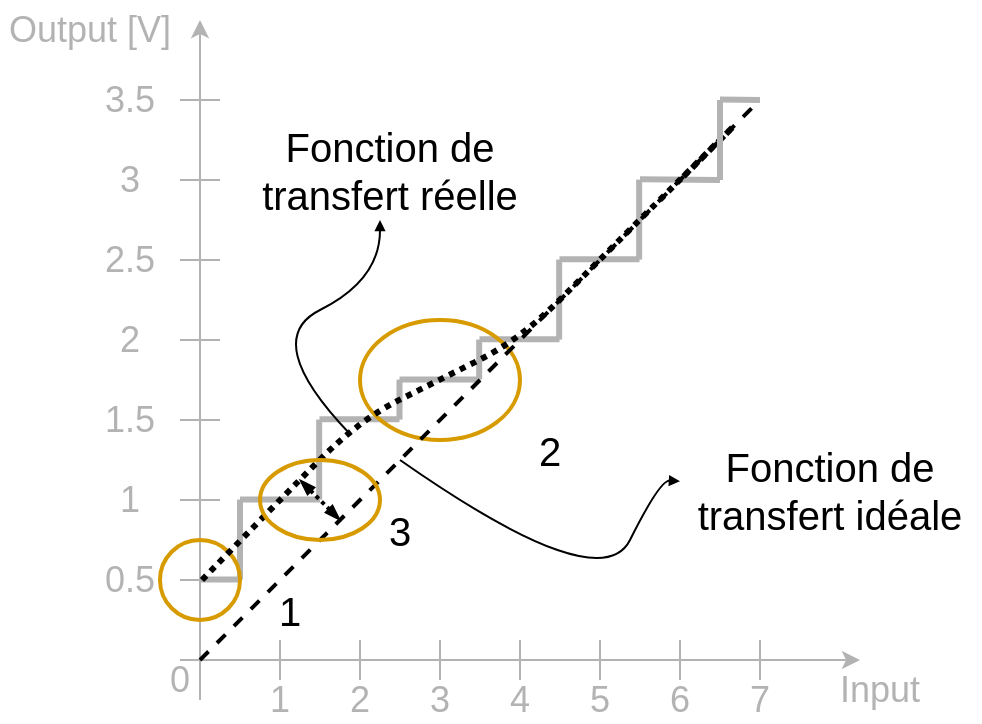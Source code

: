 <mxfile version="20.6.2" type="device"><diagram id="K8G5y-yIAL5xnPkyl_oT" name="Page-1"><mxGraphModel dx="565" dy="432" grid="1" gridSize="10" guides="1" tooltips="1" connect="1" arrows="1" fold="1" page="1" pageScale="1" pageWidth="850" pageHeight="1100" math="0" shadow="0"><root><mxCell id="0"/><mxCell id="1" parent="0"/><mxCell id="gHT6b3EMTNALTPrDNiLl-1" value="" style="endArrow=classic;html=1;rounded=0;strokeColor=#B3B3B3;fontColor=#B3B3B3;" parent="1" edge="1"><mxGeometry width="50" height="50" relative="1" as="geometry"><mxPoint x="200" y="500" as="sourcePoint"/><mxPoint x="200" y="160" as="targetPoint"/></mxGeometry></mxCell><mxCell id="gHT6b3EMTNALTPrDNiLl-2" value="" style="endArrow=classic;html=1;rounded=0;strokeColor=#B3B3B3;fontColor=#B3B3B3;" parent="1" edge="1"><mxGeometry width="50" height="50" relative="1" as="geometry"><mxPoint x="190" y="480" as="sourcePoint"/><mxPoint x="530" y="480" as="targetPoint"/></mxGeometry></mxCell><mxCell id="gHT6b3EMTNALTPrDNiLl-10" value="" style="endArrow=none;html=1;rounded=0;strokeColor=#B3B3B3;fontColor=#B3B3B3;" parent="1" edge="1"><mxGeometry width="50" height="50" relative="1" as="geometry"><mxPoint x="190" y="280" as="sourcePoint"/><mxPoint x="210" y="280" as="targetPoint"/></mxGeometry></mxCell><mxCell id="gHT6b3EMTNALTPrDNiLl-13" value="" style="endArrow=none;html=1;rounded=0;strokeColor=#B3B3B3;fontColor=#B3B3B3;" parent="1" edge="1"><mxGeometry width="50" height="50" relative="1" as="geometry"><mxPoint x="190" y="320" as="sourcePoint"/><mxPoint x="210" y="320" as="targetPoint"/></mxGeometry></mxCell><mxCell id="gHT6b3EMTNALTPrDNiLl-14" value="" style="endArrow=none;html=1;rounded=0;strokeColor=#B3B3B3;fontColor=#B3B3B3;" parent="1" edge="1"><mxGeometry width="50" height="50" relative="1" as="geometry"><mxPoint x="190" y="360" as="sourcePoint"/><mxPoint x="210" y="360" as="targetPoint"/></mxGeometry></mxCell><mxCell id="gHT6b3EMTNALTPrDNiLl-15" value="" style="endArrow=none;html=1;rounded=0;strokeColor=#B3B3B3;fontColor=#B3B3B3;" parent="1" edge="1"><mxGeometry width="50" height="50" relative="1" as="geometry"><mxPoint x="190" y="400" as="sourcePoint"/><mxPoint x="210" y="400" as="targetPoint"/></mxGeometry></mxCell><mxCell id="gHT6b3EMTNALTPrDNiLl-16" value="" style="endArrow=none;html=1;rounded=0;strokeColor=#B3B3B3;fontColor=#B3B3B3;" parent="1" edge="1"><mxGeometry width="50" height="50" relative="1" as="geometry"><mxPoint x="190" y="440" as="sourcePoint"/><mxPoint x="210" y="440" as="targetPoint"/></mxGeometry></mxCell><mxCell id="d6MfOMdYapzCJ277POnZ-1" value="" style="endArrow=none;html=1;rounded=0;strokeWidth=3;strokeColor=#B3B3B3;fontColor=#B3B3B3;" parent="1" edge="1"><mxGeometry width="50" height="50" relative="1" as="geometry"><mxPoint x="200" y="439.79" as="sourcePoint"/><mxPoint x="220" y="439.79" as="targetPoint"/></mxGeometry></mxCell><mxCell id="d6MfOMdYapzCJ277POnZ-2" value="" style="endArrow=none;html=1;rounded=0;strokeWidth=3;strokeColor=#B3B3B3;fontColor=#B3B3B3;" parent="1" edge="1"><mxGeometry width="50" height="50" relative="1" as="geometry"><mxPoint x="220" y="399.79" as="sourcePoint"/><mxPoint x="260" y="399.79" as="targetPoint"/></mxGeometry></mxCell><mxCell id="d6MfOMdYapzCJ277POnZ-3" value="" style="endArrow=none;html=1;rounded=0;strokeWidth=1;strokeColor=#B3B3B3;fontColor=#B3B3B3;" parent="1" edge="1"><mxGeometry width="50" height="50" relative="1" as="geometry"><mxPoint x="240" y="490" as="sourcePoint"/><mxPoint x="240" y="470" as="targetPoint"/></mxGeometry></mxCell><mxCell id="d6MfOMdYapzCJ277POnZ-4" value="" style="endArrow=none;html=1;rounded=0;strokeWidth=1;strokeColor=#B3B3B3;fontColor=#B3B3B3;" parent="1" edge="1"><mxGeometry width="50" height="50" relative="1" as="geometry"><mxPoint x="280" y="490" as="sourcePoint"/><mxPoint x="280" y="470" as="targetPoint"/></mxGeometry></mxCell><mxCell id="d6MfOMdYapzCJ277POnZ-5" value="" style="endArrow=none;html=1;rounded=0;strokeWidth=1;strokeColor=#B3B3B3;fontColor=#B3B3B3;" parent="1" edge="1"><mxGeometry width="50" height="50" relative="1" as="geometry"><mxPoint x="320" y="490" as="sourcePoint"/><mxPoint x="320" y="470" as="targetPoint"/></mxGeometry></mxCell><mxCell id="d6MfOMdYapzCJ277POnZ-6" value="" style="endArrow=none;html=1;rounded=0;strokeWidth=1;strokeColor=#B3B3B3;fontColor=#B3B3B3;" parent="1" edge="1"><mxGeometry width="50" height="50" relative="1" as="geometry"><mxPoint x="360" y="490" as="sourcePoint"/><mxPoint x="360" y="470" as="targetPoint"/></mxGeometry></mxCell><mxCell id="d6MfOMdYapzCJ277POnZ-7" value="" style="endArrow=none;html=1;rounded=0;strokeWidth=1;strokeColor=#B3B3B3;fontColor=#B3B3B3;" parent="1" edge="1"><mxGeometry width="50" height="50" relative="1" as="geometry"><mxPoint x="400" y="490" as="sourcePoint"/><mxPoint x="400" y="470" as="targetPoint"/></mxGeometry></mxCell><mxCell id="d6MfOMdYapzCJ277POnZ-8" value="" style="endArrow=none;html=1;rounded=0;strokeWidth=1;strokeColor=#B3B3B3;fontColor=#B3B3B3;" parent="1" edge="1"><mxGeometry width="50" height="50" relative="1" as="geometry"><mxPoint x="440" y="490" as="sourcePoint"/><mxPoint x="440" y="470" as="targetPoint"/></mxGeometry></mxCell><mxCell id="d6MfOMdYapzCJ277POnZ-9" value="" style="endArrow=none;html=1;rounded=0;strokeWidth=1;strokeColor=#B3B3B3;fontColor=#B3B3B3;" parent="1" edge="1"><mxGeometry width="50" height="50" relative="1" as="geometry"><mxPoint x="480" y="490" as="sourcePoint"/><mxPoint x="480" y="470" as="targetPoint"/></mxGeometry></mxCell><mxCell id="d6MfOMdYapzCJ277POnZ-11" value="0" style="text;html=1;strokeColor=none;fillColor=none;align=center;verticalAlign=middle;whiteSpace=wrap;rounded=0;fontSize=18;fontColor=#B3B3B3;" parent="1" vertex="1"><mxGeometry x="180" y="480" width="20" height="20" as="geometry"/></mxCell><mxCell id="d6MfOMdYapzCJ277POnZ-12" value="1" style="text;html=1;strokeColor=none;fillColor=none;align=center;verticalAlign=middle;whiteSpace=wrap;rounded=0;fontSize=18;fontColor=#B3B3B3;" parent="1" vertex="1"><mxGeometry x="230" y="490" width="20" height="20" as="geometry"/></mxCell><mxCell id="d6MfOMdYapzCJ277POnZ-13" value="2" style="text;html=1;strokeColor=none;fillColor=none;align=center;verticalAlign=middle;whiteSpace=wrap;rounded=0;fontSize=18;fontColor=#B3B3B3;" parent="1" vertex="1"><mxGeometry x="270" y="490" width="20" height="20" as="geometry"/></mxCell><mxCell id="d6MfOMdYapzCJ277POnZ-14" value="3" style="text;html=1;strokeColor=none;fillColor=none;align=center;verticalAlign=middle;whiteSpace=wrap;rounded=0;fontSize=18;fontColor=#B3B3B3;" parent="1" vertex="1"><mxGeometry x="310" y="490" width="20" height="20" as="geometry"/></mxCell><mxCell id="d6MfOMdYapzCJ277POnZ-15" value="4" style="text;html=1;strokeColor=none;fillColor=none;align=center;verticalAlign=middle;whiteSpace=wrap;rounded=0;fontSize=18;fontColor=#B3B3B3;" parent="1" vertex="1"><mxGeometry x="350" y="490" width="20" height="20" as="geometry"/></mxCell><mxCell id="d6MfOMdYapzCJ277POnZ-16" value="5" style="text;html=1;strokeColor=none;fillColor=none;align=center;verticalAlign=middle;whiteSpace=wrap;rounded=0;fontSize=18;fontColor=#B3B3B3;" parent="1" vertex="1"><mxGeometry x="390" y="490" width="20" height="20" as="geometry"/></mxCell><mxCell id="d6MfOMdYapzCJ277POnZ-17" value="6" style="text;html=1;strokeColor=none;fillColor=none;align=center;verticalAlign=middle;whiteSpace=wrap;rounded=0;fontSize=18;fontColor=#B3B3B3;" parent="1" vertex="1"><mxGeometry x="430" y="490" width="20" height="20" as="geometry"/></mxCell><mxCell id="d6MfOMdYapzCJ277POnZ-18" value="7" style="text;html=1;strokeColor=none;fillColor=none;align=center;verticalAlign=middle;whiteSpace=wrap;rounded=0;fontSize=18;fontColor=#B3B3B3;" parent="1" vertex="1"><mxGeometry x="470" y="490" width="20" height="20" as="geometry"/></mxCell><mxCell id="d6MfOMdYapzCJ277POnZ-20" value="Input" style="text;html=1;strokeColor=none;fillColor=none;align=center;verticalAlign=middle;whiteSpace=wrap;rounded=0;fontSize=18;fontColor=#B3B3B3;" parent="1" vertex="1"><mxGeometry x="510" y="480" width="60" height="30" as="geometry"/></mxCell><mxCell id="d6MfOMdYapzCJ277POnZ-21" value="Output [V]" style="text;html=1;strokeColor=none;fillColor=none;align=center;verticalAlign=middle;whiteSpace=wrap;rounded=0;fontSize=18;fontColor=#B3B3B3;" parent="1" vertex="1"><mxGeometry x="100" y="150" width="90" height="30" as="geometry"/></mxCell><mxCell id="d6MfOMdYapzCJ277POnZ-22" value="0.5" style="text;html=1;strokeColor=none;fillColor=none;align=center;verticalAlign=middle;whiteSpace=wrap;rounded=0;fontSize=18;fontColor=#B3B3B3;" parent="1" vertex="1"><mxGeometry x="150" y="430" width="30" height="20" as="geometry"/></mxCell><mxCell id="d6MfOMdYapzCJ277POnZ-23" value="1" style="text;html=1;strokeColor=none;fillColor=none;align=center;verticalAlign=middle;whiteSpace=wrap;rounded=0;fontSize=18;fontColor=#B3B3B3;" parent="1" vertex="1"><mxGeometry x="150" y="390" width="30" height="20" as="geometry"/></mxCell><mxCell id="d6MfOMdYapzCJ277POnZ-25" value="2" style="text;html=1;strokeColor=none;fillColor=none;align=center;verticalAlign=middle;whiteSpace=wrap;rounded=0;fontSize=18;fontColor=#B3B3B3;" parent="1" vertex="1"><mxGeometry x="150" y="310" width="30" height="20" as="geometry"/></mxCell><mxCell id="d6MfOMdYapzCJ277POnZ-26" value="3" style="text;html=1;strokeColor=none;fillColor=none;align=center;verticalAlign=middle;whiteSpace=wrap;rounded=0;fontSize=18;fontColor=#B3B3B3;" parent="1" vertex="1"><mxGeometry x="150" y="230" width="30" height="20" as="geometry"/></mxCell><mxCell id="d6MfOMdYapzCJ277POnZ-28" value="1.5" style="text;html=1;strokeColor=none;fillColor=none;align=center;verticalAlign=middle;whiteSpace=wrap;rounded=0;fontSize=18;fontColor=#B3B3B3;" parent="1" vertex="1"><mxGeometry x="150" y="350" width="30" height="20" as="geometry"/></mxCell><mxCell id="d6MfOMdYapzCJ277POnZ-29" value="2.5" style="text;html=1;strokeColor=none;fillColor=none;align=center;verticalAlign=middle;whiteSpace=wrap;rounded=0;fontSize=18;fontColor=#B3B3B3;" parent="1" vertex="1"><mxGeometry x="150" y="270" width="30" height="20" as="geometry"/></mxCell><mxCell id="d6MfOMdYapzCJ277POnZ-30" value="3.5" style="text;html=1;strokeColor=none;fillColor=none;align=center;verticalAlign=middle;whiteSpace=wrap;rounded=0;fontSize=18;fontColor=#B3B3B3;" parent="1" vertex="1"><mxGeometry x="150" y="190" width="30" height="20" as="geometry"/></mxCell><mxCell id="d6MfOMdYapzCJ277POnZ-33" value="" style="endArrow=none;html=1;rounded=0;strokeColor=#B3B3B3;fontColor=#B3B3B3;" parent="1" edge="1"><mxGeometry width="50" height="50" relative="1" as="geometry"><mxPoint x="190" y="200" as="sourcePoint"/><mxPoint x="210" y="200" as="targetPoint"/></mxGeometry></mxCell><mxCell id="d6MfOMdYapzCJ277POnZ-34" value="" style="endArrow=none;html=1;rounded=0;strokeColor=#B3B3B3;fontColor=#B3B3B3;" parent="1" edge="1"><mxGeometry width="50" height="50" relative="1" as="geometry"><mxPoint x="190" y="240" as="sourcePoint"/><mxPoint x="210" y="240" as="targetPoint"/></mxGeometry></mxCell><mxCell id="d6MfOMdYapzCJ277POnZ-35" value="" style="endArrow=none;html=1;rounded=0;strokeWidth=3;strokeColor=#B3B3B3;fontColor=#B3B3B3;" parent="1" edge="1"><mxGeometry width="50" height="50" relative="1" as="geometry"><mxPoint x="259.75" y="359.62" as="sourcePoint"/><mxPoint x="299.75" y="359.62" as="targetPoint"/></mxGeometry></mxCell><mxCell id="d6MfOMdYapzCJ277POnZ-36" value="" style="endArrow=none;html=1;rounded=0;strokeWidth=3;strokeColor=#B3B3B3;fontColor=#B3B3B3;" parent="1" edge="1"><mxGeometry width="50" height="50" relative="1" as="geometry"><mxPoint x="299.75" y="339.79" as="sourcePoint"/><mxPoint x="339.75" y="339.79" as="targetPoint"/></mxGeometry></mxCell><mxCell id="d6MfOMdYapzCJ277POnZ-37" value="" style="endArrow=none;html=1;rounded=0;strokeWidth=3;strokeColor=#B3B3B3;fontColor=#B3B3B3;" parent="1" edge="1"><mxGeometry width="50" height="50" relative="1" as="geometry"><mxPoint x="339.75" y="319.62" as="sourcePoint"/><mxPoint x="379.75" y="319.62" as="targetPoint"/></mxGeometry></mxCell><mxCell id="d6MfOMdYapzCJ277POnZ-38" value="" style="endArrow=none;html=1;rounded=0;strokeWidth=3;strokeColor=#B3B3B3;fontColor=#B3B3B3;" parent="1" edge="1"><mxGeometry width="50" height="50" relative="1" as="geometry"><mxPoint x="379.75" y="279.62" as="sourcePoint"/><mxPoint x="419.75" y="279.62" as="targetPoint"/></mxGeometry></mxCell><mxCell id="d6MfOMdYapzCJ277POnZ-40" value="" style="endArrow=none;html=1;rounded=0;strokeWidth=3;fontSize=18;strokeColor=#B3B3B3;fontColor=#B3B3B3;" parent="1" edge="1"><mxGeometry width="50" height="50" relative="1" as="geometry"><mxPoint x="220" y="439.79" as="sourcePoint"/><mxPoint x="220" y="399.79" as="targetPoint"/></mxGeometry></mxCell><mxCell id="d6MfOMdYapzCJ277POnZ-41" value="" style="endArrow=none;html=1;rounded=0;strokeWidth=3;fontSize=18;strokeColor=#B3B3B3;fontColor=#B3B3B3;" parent="1" edge="1"><mxGeometry width="50" height="50" relative="1" as="geometry"><mxPoint x="259.58" y="399.79" as="sourcePoint"/><mxPoint x="259.58" y="359.79" as="targetPoint"/></mxGeometry></mxCell><mxCell id="d6MfOMdYapzCJ277POnZ-42" value="" style="endArrow=none;html=1;rounded=0;strokeWidth=3;fontSize=18;strokeColor=#B3B3B3;fontColor=#B3B3B3;" parent="1" edge="1"><mxGeometry width="50" height="50" relative="1" as="geometry"><mxPoint x="379.58" y="319.79" as="sourcePoint"/><mxPoint x="379.58" y="279.79" as="targetPoint"/></mxGeometry></mxCell><mxCell id="d6MfOMdYapzCJ277POnZ-43" value="" style="endArrow=none;html=1;rounded=0;strokeWidth=3;fontSize=18;strokeColor=#B3B3B3;fontColor=#B3B3B3;" parent="1" edge="1"><mxGeometry width="50" height="50" relative="1" as="geometry"><mxPoint x="419.58" y="279.79" as="sourcePoint"/><mxPoint x="419.58" y="239.79" as="targetPoint"/></mxGeometry></mxCell><mxCell id="d6MfOMdYapzCJ277POnZ-45" value="" style="endArrow=none;html=1;rounded=0;strokeWidth=3;fontSize=18;strokeColor=#B3B3B3;fontColor=#B3B3B3;" parent="1" edge="1"><mxGeometry width="50" height="50" relative="1" as="geometry"><mxPoint x="299.75" y="359.79" as="sourcePoint"/><mxPoint x="299.75" y="339.79" as="targetPoint"/></mxGeometry></mxCell><mxCell id="d6MfOMdYapzCJ277POnZ-46" value="" style="endArrow=none;html=1;rounded=0;strokeWidth=3;fontSize=18;strokeColor=#B3B3B3;fontColor=#B3B3B3;" parent="1" edge="1"><mxGeometry width="50" height="50" relative="1" as="geometry"><mxPoint x="339.58" y="339.79" as="sourcePoint"/><mxPoint x="339.58" y="319.79" as="targetPoint"/></mxGeometry></mxCell><mxCell id="5lJGW5xWlTSCksv4Zs_9-4" value="" style="ellipse;whiteSpace=wrap;html=1;fillColor=none;strokeWidth=2;strokeColor=#d79b00;" vertex="1" parent="1"><mxGeometry x="180" y="420" width="40" height="40" as="geometry"/></mxCell><mxCell id="5lJGW5xWlTSCksv4Zs_9-5" value="" style="ellipse;whiteSpace=wrap;html=1;fillColor=none;strokeWidth=2;strokeColor=#d79b00;" vertex="1" parent="1"><mxGeometry x="280" y="310" width="80" height="60" as="geometry"/></mxCell><mxCell id="5lJGW5xWlTSCksv4Zs_9-6" value="1" style="text;html=1;strokeColor=none;fillColor=none;align=center;verticalAlign=middle;whiteSpace=wrap;rounded=0;strokeWidth=2;fontSize=20;" vertex="1" parent="1"><mxGeometry x="230" y="440" width="30" height="30" as="geometry"/></mxCell><mxCell id="5lJGW5xWlTSCksv4Zs_9-7" value="2&lt;span style=&quot;color: rgba(0, 0, 0, 0); font-family: monospace; font-size: 0px; text-align: start;&quot;&gt;%3CmxGraphModel%3E%3Croot%3E%3CmxCell%20id%3D%220%22%2F%3E%3CmxCell%20id%3D%221%22%20parent%3D%220%22%2F%3E%3CmxCell%20id%3D%222%22%20value%3D%221%22%20style%3D%22text%3Bhtml%3D1%3BstrokeColor%3Dnone%3BfillColor%3Dnone%3Balign%3Dcenter%3BverticalAlign%3Dmiddle%3BwhiteSpace%3Dwrap%3Brounded%3D0%3BstrokeWidth%3D2%3BfontSize%3D20%3B%22%20vertex%3D%221%22%20parent%3D%221%22%3E%3CmxGeometry%20x%3D%22200%22%20y%3D%22440%22%20width%3D%2260%22%20height%3D%2230%22%20as%3D%22geometry%22%2F%3E%3C%2FmxCell%3E%3C%2Froot%3E%3C%2FmxGraphModel%3E&lt;/span&gt;" style="text;html=1;strokeColor=none;fillColor=none;align=center;verticalAlign=middle;whiteSpace=wrap;rounded=0;strokeWidth=2;fontSize=20;" vertex="1" parent="1"><mxGeometry x="345" y="359.79" width="60" height="30" as="geometry"/></mxCell><mxCell id="5lJGW5xWlTSCksv4Zs_9-9" value="" style="endArrow=none;html=1;rounded=0;strokeWidth=3;strokeColor=#B3B3B3;fontColor=#B3B3B3;" edge="1" parent="1"><mxGeometry width="50" height="50" relative="1" as="geometry"><mxPoint x="420" y="239.62" as="sourcePoint"/><mxPoint x="460" y="240" as="targetPoint"/></mxGeometry></mxCell><mxCell id="5lJGW5xWlTSCksv4Zs_9-11" value="" style="endArrow=none;dashed=1;html=1;strokeWidth=2;rounded=0;strokeColor=#000000;fontSize=20;fontColor=#B3B3B3;exitX=1;exitY=0;exitDx=0;exitDy=0;" edge="1" parent="1" source="d6MfOMdYapzCJ277POnZ-11"><mxGeometry width="50" height="50" relative="1" as="geometry"><mxPoint x="290" y="480" as="sourcePoint"/><mxPoint x="480" y="200" as="targetPoint"/></mxGeometry></mxCell><mxCell id="5lJGW5xWlTSCksv4Zs_9-12" value="" style="curved=1;endArrow=none;html=1;rounded=0;dashed=1;strokeColor=#000000;strokeWidth=3;fontSize=20;fontColor=#B3B3B3;dashPattern=1 1;endFill=0;" edge="1" parent="1"><mxGeometry width="50" height="50" relative="1" as="geometry"><mxPoint x="201" y="440" as="sourcePoint"/><mxPoint x="440" y="240" as="targetPoint"/><Array as="points"><mxPoint x="240" y="399.79"/><mxPoint x="280" y="359.79"/><mxPoint x="320" y="339.79"/><mxPoint x="360" y="319.79"/><mxPoint x="400" y="279.79"/><mxPoint x="440" y="239.79"/><mxPoint x="480" y="200"/></Array></mxGeometry></mxCell><mxCell id="5lJGW5xWlTSCksv4Zs_9-13" value="" style="endArrow=none;html=1;rounded=0;strokeWidth=3;fontSize=18;strokeColor=#B3B3B3;fontColor=#B3B3B3;" edge="1" parent="1"><mxGeometry width="50" height="50" relative="1" as="geometry"><mxPoint x="460.0" y="240.0" as="sourcePoint"/><mxPoint x="460.0" y="200.0" as="targetPoint"/></mxGeometry></mxCell><mxCell id="5lJGW5xWlTSCksv4Zs_9-14" value="" style="endArrow=none;html=1;rounded=0;strokeWidth=3;strokeColor=#B3B3B3;fontColor=#B3B3B3;" edge="1" parent="1"><mxGeometry width="50" height="50" relative="1" as="geometry"><mxPoint x="460" y="199.75" as="sourcePoint"/><mxPoint x="480" y="200" as="targetPoint"/></mxGeometry></mxCell><mxCell id="5lJGW5xWlTSCksv4Zs_9-15" value="" style="endArrow=blockThin;startArrow=blockThin;html=1;rounded=0;dashed=1;dashPattern=1 1;strokeColor=#000000;strokeWidth=2;fontSize=20;fontColor=#B3B3B3;endSize=3;startSize=3;endFill=1;startFill=1;" edge="1" parent="1"><mxGeometry width="50" height="50" relative="1" as="geometry"><mxPoint x="250" y="390" as="sourcePoint"/><mxPoint x="270" y="410" as="targetPoint"/></mxGeometry></mxCell><mxCell id="5lJGW5xWlTSCksv4Zs_9-16" value="" style="ellipse;whiteSpace=wrap;html=1;fillColor=none;strokeWidth=2;strokeColor=#d79b00;" vertex="1" parent="1"><mxGeometry x="230" y="380" width="60" height="40" as="geometry"/></mxCell><mxCell id="5lJGW5xWlTSCksv4Zs_9-17" value="3" style="text;html=1;strokeColor=none;fillColor=none;align=center;verticalAlign=middle;whiteSpace=wrap;rounded=0;strokeWidth=2;fontSize=20;" vertex="1" parent="1"><mxGeometry x="270" y="400" width="60" height="30" as="geometry"/></mxCell><mxCell id="5lJGW5xWlTSCksv4Zs_9-18" value="" style="curved=1;endArrow=block;html=1;rounded=0;strokeColor=#000000;strokeWidth=1;fontSize=20;fontColor=#B3B3B3;startSize=3;endSize=3;endFill=1;" edge="1" parent="1" target="5lJGW5xWlTSCksv4Zs_9-19"><mxGeometry width="50" height="50" relative="1" as="geometry"><mxPoint x="300" y="380" as="sourcePoint"/><mxPoint x="450" y="390" as="targetPoint"/><Array as="points"><mxPoint x="400" y="450"/><mxPoint x="430" y="390"/></Array></mxGeometry></mxCell><mxCell id="5lJGW5xWlTSCksv4Zs_9-19" value="Fonction de transfert idéale" style="text;html=1;strokeColor=none;fillColor=none;align=center;verticalAlign=middle;whiteSpace=wrap;rounded=0;strokeWidth=2;fontSize=20;fontColor=#000000;" vertex="1" parent="1"><mxGeometry x="440" y="370" width="150" height="50" as="geometry"/></mxCell><mxCell id="5lJGW5xWlTSCksv4Zs_9-20" value="" style="curved=1;endArrow=block;html=1;rounded=0;strokeColor=#000000;strokeWidth=1;fontSize=20;fontColor=#B3B3B3;startSize=3;endSize=3;endFill=1;" edge="1" parent="1"><mxGeometry width="50" height="50" relative="1" as="geometry"><mxPoint x="275" y="367" as="sourcePoint"/><mxPoint x="290" y="260" as="targetPoint"/><Array as="points"><mxPoint x="230" y="320"/><mxPoint x="290" y="290"/></Array></mxGeometry></mxCell><mxCell id="5lJGW5xWlTSCksv4Zs_9-21" value="Fonction de transfert réelle" style="text;html=1;strokeColor=none;fillColor=none;align=center;verticalAlign=middle;whiteSpace=wrap;rounded=0;strokeWidth=2;fontSize=20;fontColor=#000000;" vertex="1" parent="1"><mxGeometry x="220" y="210" width="150" height="50" as="geometry"/></mxCell></root></mxGraphModel></diagram></mxfile>